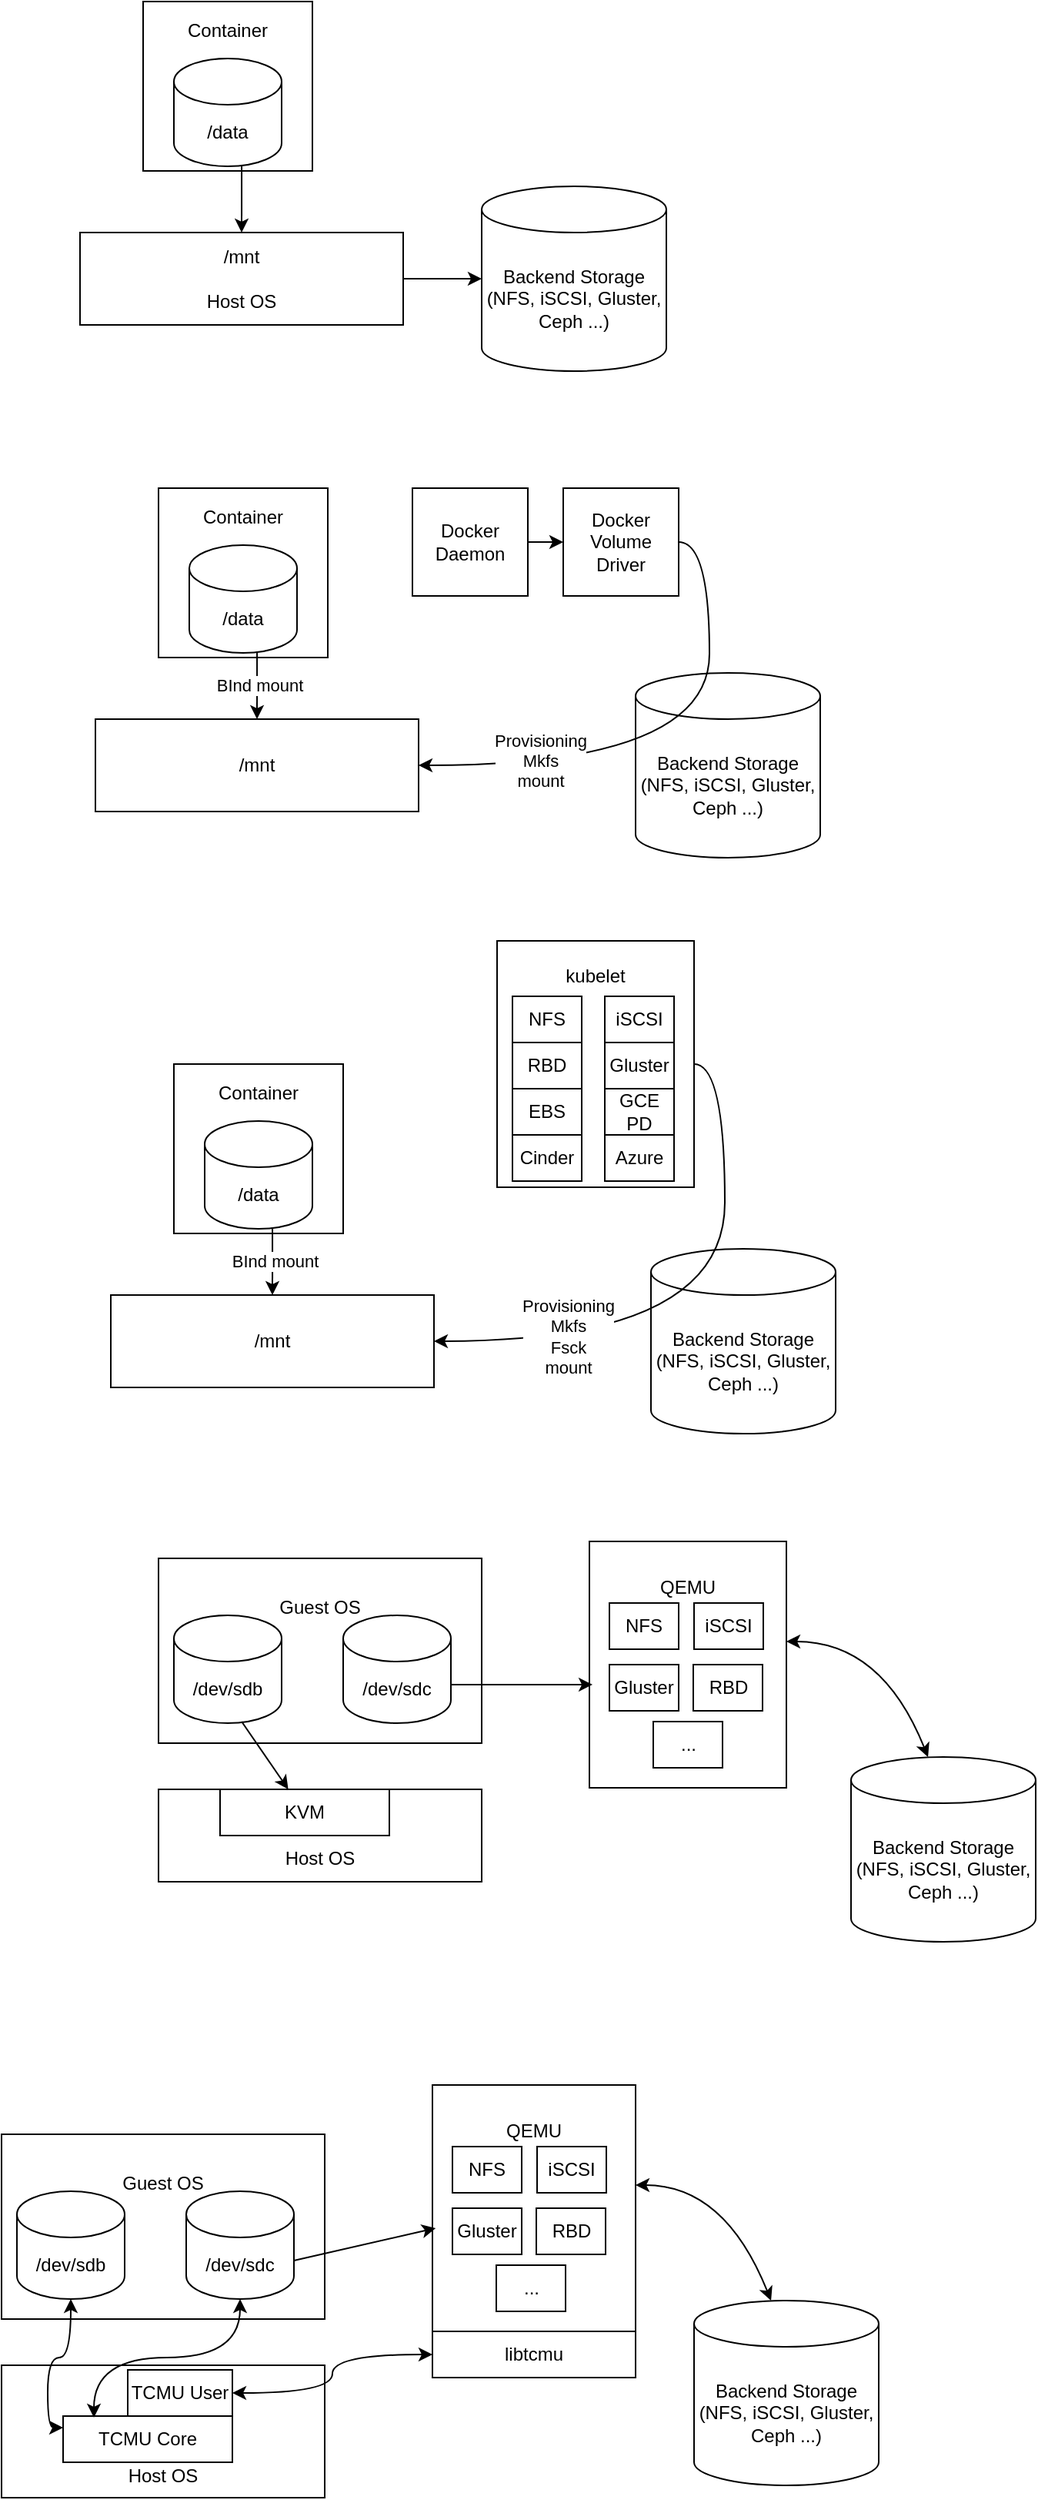 <mxfile version="16.4.3" type="github">
  <diagram id="qgHEqQOMFWDJMN6MNCsv" name="qemu-tcmu">
    <mxGraphModel dx="1675" dy="881" grid="1" gridSize="10" guides="1" tooltips="1" connect="1" arrows="1" fold="1" page="1" pageScale="1" pageWidth="850" pageHeight="1100" math="0" shadow="0">
      <root>
        <mxCell id="0" />
        <mxCell id="1" parent="0" />
        <mxCell id="_wl-bGsMftItGD1j7Wp_-56" value="Guest OS&lt;br&gt;&lt;br&gt;&lt;br&gt;&lt;br&gt;&lt;br&gt;" style="rounded=0;whiteSpace=wrap;html=1;" parent="1" vertex="1">
          <mxGeometry x="260" y="1091" width="210" height="120" as="geometry" />
        </mxCell>
        <mxCell id="_wl-bGsMftItGD1j7Wp_-1" value="Container&lt;br&gt;&lt;br&gt;&lt;br&gt;&lt;br&gt;&lt;br&gt;&lt;br&gt;" style="whiteSpace=wrap;html=1;aspect=fixed;" parent="1" vertex="1">
          <mxGeometry x="250" y="80" width="110" height="110" as="geometry" />
        </mxCell>
        <mxCell id="_wl-bGsMftItGD1j7Wp_-2" value="/data" style="shape=cylinder3;whiteSpace=wrap;html=1;boundedLbl=1;backgroundOutline=1;size=15;" parent="1" vertex="1">
          <mxGeometry x="270" y="117" width="70" height="70" as="geometry" />
        </mxCell>
        <mxCell id="_wl-bGsMftItGD1j7Wp_-4" value="/mnt&lt;br&gt;&lt;br&gt;Host OS" style="rounded=0;whiteSpace=wrap;html=1;" parent="1" vertex="1">
          <mxGeometry x="209" y="230" width="210" height="60" as="geometry" />
        </mxCell>
        <mxCell id="_wl-bGsMftItGD1j7Wp_-5" value="Backend Storage&lt;br&gt;(NFS, iSCSI, Gluster, Ceph ...)" style="shape=cylinder3;whiteSpace=wrap;html=1;boundedLbl=1;backgroundOutline=1;size=15;" parent="1" vertex="1">
          <mxGeometry x="470" y="200" width="120" height="120" as="geometry" />
        </mxCell>
        <mxCell id="_wl-bGsMftItGD1j7Wp_-6" value="" style="endArrow=classic;html=1;rounded=0;exitX=0.629;exitY=0.986;exitDx=0;exitDy=0;exitPerimeter=0;" parent="1" source="_wl-bGsMftItGD1j7Wp_-2" target="_wl-bGsMftItGD1j7Wp_-4" edge="1">
          <mxGeometry width="50" height="50" relative="1" as="geometry">
            <mxPoint x="400" y="350" as="sourcePoint" />
            <mxPoint x="450" y="300" as="targetPoint" />
          </mxGeometry>
        </mxCell>
        <mxCell id="_wl-bGsMftItGD1j7Wp_-7" value="" style="endArrow=classic;html=1;rounded=0;" parent="1" source="_wl-bGsMftItGD1j7Wp_-4" target="_wl-bGsMftItGD1j7Wp_-5" edge="1">
          <mxGeometry width="50" height="50" relative="1" as="geometry">
            <mxPoint x="400" y="350" as="sourcePoint" />
            <mxPoint x="450" y="300" as="targetPoint" />
          </mxGeometry>
        </mxCell>
        <mxCell id="_wl-bGsMftItGD1j7Wp_-8" value="Container&lt;br&gt;&lt;br&gt;&lt;br&gt;&lt;br&gt;&lt;br&gt;&lt;br&gt;" style="whiteSpace=wrap;html=1;aspect=fixed;" parent="1" vertex="1">
          <mxGeometry x="260" y="396" width="110" height="110" as="geometry" />
        </mxCell>
        <mxCell id="_wl-bGsMftItGD1j7Wp_-9" value="/data" style="shape=cylinder3;whiteSpace=wrap;html=1;boundedLbl=1;backgroundOutline=1;size=15;" parent="1" vertex="1">
          <mxGeometry x="280" y="433" width="70" height="70" as="geometry" />
        </mxCell>
        <mxCell id="_wl-bGsMftItGD1j7Wp_-10" value="/mnt" style="rounded=0;whiteSpace=wrap;html=1;" parent="1" vertex="1">
          <mxGeometry x="219" y="546" width="210" height="60" as="geometry" />
        </mxCell>
        <mxCell id="_wl-bGsMftItGD1j7Wp_-11" value="Backend Storage&lt;br&gt;(NFS, iSCSI, Gluster, Ceph ...)" style="shape=cylinder3;whiteSpace=wrap;html=1;boundedLbl=1;backgroundOutline=1;size=15;" parent="1" vertex="1">
          <mxGeometry x="570" y="516" width="120" height="120" as="geometry" />
        </mxCell>
        <mxCell id="_wl-bGsMftItGD1j7Wp_-12" value="&amp;nbsp;BInd mount" style="endArrow=classic;html=1;rounded=0;exitX=0.629;exitY=0.986;exitDx=0;exitDy=0;exitPerimeter=0;" parent="1" source="_wl-bGsMftItGD1j7Wp_-9" target="_wl-bGsMftItGD1j7Wp_-10" edge="1">
          <mxGeometry width="50" height="50" relative="1" as="geometry">
            <mxPoint x="410" y="666" as="sourcePoint" />
            <mxPoint x="460" y="616" as="targetPoint" />
          </mxGeometry>
        </mxCell>
        <mxCell id="_wl-bGsMftItGD1j7Wp_-14" value="Docker &lt;br&gt;Daemon" style="rounded=0;whiteSpace=wrap;html=1;" parent="1" vertex="1">
          <mxGeometry x="425" y="396" width="75" height="70" as="geometry" />
        </mxCell>
        <mxCell id="_wl-bGsMftItGD1j7Wp_-15" value="Docker &lt;br&gt;Volume Driver" style="rounded=0;whiteSpace=wrap;html=1;" parent="1" vertex="1">
          <mxGeometry x="523" y="396" width="75" height="70" as="geometry" />
        </mxCell>
        <mxCell id="_wl-bGsMftItGD1j7Wp_-16" value="" style="endArrow=classic;html=1;rounded=0;exitX=1;exitY=0.5;exitDx=0;exitDy=0;entryX=0;entryY=0.5;entryDx=0;entryDy=0;" parent="1" source="_wl-bGsMftItGD1j7Wp_-14" target="_wl-bGsMftItGD1j7Wp_-15" edge="1">
          <mxGeometry width="50" height="50" relative="1" as="geometry">
            <mxPoint x="400" y="470" as="sourcePoint" />
            <mxPoint x="450" y="420" as="targetPoint" />
          </mxGeometry>
        </mxCell>
        <mxCell id="_wl-bGsMftItGD1j7Wp_-19" value="Container&lt;br&gt;&lt;br&gt;&lt;br&gt;&lt;br&gt;&lt;br&gt;&lt;br&gt;" style="whiteSpace=wrap;html=1;aspect=fixed;" parent="1" vertex="1">
          <mxGeometry x="270" y="770" width="110" height="110" as="geometry" />
        </mxCell>
        <mxCell id="_wl-bGsMftItGD1j7Wp_-20" value="/data" style="shape=cylinder3;whiteSpace=wrap;html=1;boundedLbl=1;backgroundOutline=1;size=15;" parent="1" vertex="1">
          <mxGeometry x="290" y="807" width="70" height="70" as="geometry" />
        </mxCell>
        <mxCell id="_wl-bGsMftItGD1j7Wp_-21" value="/mnt" style="rounded=0;whiteSpace=wrap;html=1;" parent="1" vertex="1">
          <mxGeometry x="229" y="920" width="210" height="60" as="geometry" />
        </mxCell>
        <mxCell id="_wl-bGsMftItGD1j7Wp_-24" value="Backend Storage&lt;br&gt;(NFS, iSCSI, Gluster, Ceph ...)" style="shape=cylinder3;whiteSpace=wrap;html=1;boundedLbl=1;backgroundOutline=1;size=15;" parent="1" vertex="1">
          <mxGeometry x="580" y="890" width="120" height="120" as="geometry" />
        </mxCell>
        <mxCell id="_wl-bGsMftItGD1j7Wp_-25" value="&amp;nbsp;BInd mount" style="endArrow=classic;html=1;rounded=0;exitX=0.629;exitY=0.986;exitDx=0;exitDy=0;exitPerimeter=0;" parent="1" source="_wl-bGsMftItGD1j7Wp_-20" target="_wl-bGsMftItGD1j7Wp_-21" edge="1">
          <mxGeometry width="50" height="50" relative="1" as="geometry">
            <mxPoint x="420" y="1040" as="sourcePoint" />
            <mxPoint x="470" y="990" as="targetPoint" />
          </mxGeometry>
        </mxCell>
        <mxCell id="_wl-bGsMftItGD1j7Wp_-27" value="kubelet&lt;br&gt;&lt;br&gt;&lt;br&gt;&lt;br&gt;&lt;br&gt;&lt;br&gt;&lt;br&gt;&lt;br&gt;&lt;br&gt;" style="rounded=0;whiteSpace=wrap;html=1;" parent="1" vertex="1">
          <mxGeometry x="480" y="690" width="128" height="160" as="geometry" />
        </mxCell>
        <mxCell id="_wl-bGsMftItGD1j7Wp_-17" style="edgeStyle=orthogonalEdgeStyle;rounded=0;orthogonalLoop=1;jettySize=auto;html=1;exitX=1;exitY=0.5;exitDx=0;exitDy=0;entryX=1;entryY=0.5;entryDx=0;entryDy=0;curved=1;sketch=0;" parent="1" source="_wl-bGsMftItGD1j7Wp_-15" target="_wl-bGsMftItGD1j7Wp_-10" edge="1">
          <mxGeometry relative="1" as="geometry" />
        </mxCell>
        <mxCell id="_wl-bGsMftItGD1j7Wp_-18" value="Provisioning&lt;br&gt;Mkfs&lt;br&gt;mount" style="edgeLabel;html=1;align=center;verticalAlign=middle;resizable=0;points=[];" parent="_wl-bGsMftItGD1j7Wp_-17" vertex="1" connectable="0">
          <mxGeometry x="0.554" y="-3" relative="1" as="geometry">
            <mxPoint as="offset" />
          </mxGeometry>
        </mxCell>
        <mxCell id="_wl-bGsMftItGD1j7Wp_-22" style="edgeStyle=orthogonalEdgeStyle;rounded=0;orthogonalLoop=1;jettySize=auto;html=1;exitX=1;exitY=0.5;exitDx=0;exitDy=0;entryX=1;entryY=0.5;entryDx=0;entryDy=0;curved=1;" parent="1" source="_wl-bGsMftItGD1j7Wp_-27" target="_wl-bGsMftItGD1j7Wp_-21" edge="1">
          <mxGeometry relative="1" as="geometry" />
        </mxCell>
        <mxCell id="_wl-bGsMftItGD1j7Wp_-23" value="Provisioning&lt;br&gt;Mkfs&lt;br&gt;Fsck&lt;br&gt;mount" style="edgeLabel;html=1;align=center;verticalAlign=middle;resizable=0;points=[];" parent="_wl-bGsMftItGD1j7Wp_-22" vertex="1" connectable="0">
          <mxGeometry x="0.554" y="-3" relative="1" as="geometry">
            <mxPoint as="offset" />
          </mxGeometry>
        </mxCell>
        <mxCell id="_wl-bGsMftItGD1j7Wp_-41" value="" style="group" parent="1" vertex="1" connectable="0">
          <mxGeometry x="490" y="726" width="45" height="120" as="geometry" />
        </mxCell>
        <mxCell id="_wl-bGsMftItGD1j7Wp_-26" value="NFS" style="rounded=0;whiteSpace=wrap;html=1;" parent="_wl-bGsMftItGD1j7Wp_-41" vertex="1">
          <mxGeometry width="45" height="30" as="geometry" />
        </mxCell>
        <mxCell id="_wl-bGsMftItGD1j7Wp_-30" value="RBD" style="rounded=0;whiteSpace=wrap;html=1;" parent="_wl-bGsMftItGD1j7Wp_-41" vertex="1">
          <mxGeometry y="30" width="45" height="30" as="geometry" />
        </mxCell>
        <mxCell id="_wl-bGsMftItGD1j7Wp_-31" value="EBS" style="rounded=0;whiteSpace=wrap;html=1;" parent="_wl-bGsMftItGD1j7Wp_-41" vertex="1">
          <mxGeometry y="60" width="45" height="30" as="geometry" />
        </mxCell>
        <mxCell id="_wl-bGsMftItGD1j7Wp_-32" value="Cinder" style="rounded=0;whiteSpace=wrap;html=1;" parent="_wl-bGsMftItGD1j7Wp_-41" vertex="1">
          <mxGeometry y="90" width="45" height="30" as="geometry" />
        </mxCell>
        <mxCell id="_wl-bGsMftItGD1j7Wp_-42" value="" style="group" parent="1" vertex="1" connectable="0">
          <mxGeometry x="550" y="726" width="45" height="120" as="geometry" />
        </mxCell>
        <mxCell id="_wl-bGsMftItGD1j7Wp_-37" value="iSCSI" style="rounded=0;whiteSpace=wrap;html=1;" parent="_wl-bGsMftItGD1j7Wp_-42" vertex="1">
          <mxGeometry width="45" height="30" as="geometry" />
        </mxCell>
        <mxCell id="_wl-bGsMftItGD1j7Wp_-38" value="Gluster" style="rounded=0;whiteSpace=wrap;html=1;" parent="_wl-bGsMftItGD1j7Wp_-42" vertex="1">
          <mxGeometry y="30" width="45" height="30" as="geometry" />
        </mxCell>
        <mxCell id="_wl-bGsMftItGD1j7Wp_-39" value="GCE&lt;br&gt;PD" style="rounded=0;whiteSpace=wrap;html=1;" parent="_wl-bGsMftItGD1j7Wp_-42" vertex="1">
          <mxGeometry y="60" width="45" height="30" as="geometry" />
        </mxCell>
        <mxCell id="_wl-bGsMftItGD1j7Wp_-40" value="Azure" style="rounded=0;whiteSpace=wrap;html=1;" parent="_wl-bGsMftItGD1j7Wp_-42" vertex="1">
          <mxGeometry y="90" width="45" height="30" as="geometry" />
        </mxCell>
        <mxCell id="_wl-bGsMftItGD1j7Wp_-50" value="/dev/sdb" style="shape=cylinder3;whiteSpace=wrap;html=1;boundedLbl=1;backgroundOutline=1;size=15;" parent="1" vertex="1">
          <mxGeometry x="270" y="1128" width="70" height="70" as="geometry" />
        </mxCell>
        <mxCell id="_wl-bGsMftItGD1j7Wp_-51" value="&lt;br&gt;&lt;br&gt;Host OS" style="rounded=0;whiteSpace=wrap;html=1;" parent="1" vertex="1">
          <mxGeometry x="260" y="1241" width="210" height="60" as="geometry" />
        </mxCell>
        <mxCell id="_wl-bGsMftItGD1j7Wp_-52" value="Backend Storage&lt;br&gt;(NFS, iSCSI, Gluster, Ceph ...)" style="shape=cylinder3;whiteSpace=wrap;html=1;boundedLbl=1;backgroundOutline=1;size=15;" parent="1" vertex="1">
          <mxGeometry x="710" y="1220" width="120" height="120" as="geometry" />
        </mxCell>
        <mxCell id="_wl-bGsMftItGD1j7Wp_-53" value="" style="endArrow=classic;html=1;rounded=0;exitX=0.629;exitY=0.986;exitDx=0;exitDy=0;exitPerimeter=0;" parent="1" source="_wl-bGsMftItGD1j7Wp_-50" target="_wl-bGsMftItGD1j7Wp_-51" edge="1">
          <mxGeometry width="50" height="50" relative="1" as="geometry">
            <mxPoint x="451" y="1361" as="sourcePoint" />
            <mxPoint x="501" y="1311" as="targetPoint" />
          </mxGeometry>
        </mxCell>
        <mxCell id="_wl-bGsMftItGD1j7Wp_-55" value="KVM" style="rounded=0;whiteSpace=wrap;html=1;" parent="1" vertex="1">
          <mxGeometry x="300" y="1241" width="110" height="30" as="geometry" />
        </mxCell>
        <mxCell id="_wl-bGsMftItGD1j7Wp_-58" value="/dev/sdc" style="shape=cylinder3;whiteSpace=wrap;html=1;boundedLbl=1;backgroundOutline=1;size=15;" parent="1" vertex="1">
          <mxGeometry x="380" y="1128" width="70" height="70" as="geometry" />
        </mxCell>
        <mxCell id="_wl-bGsMftItGD1j7Wp_-59" value="QEMU&lt;br&gt;&lt;br&gt;&lt;br&gt;&lt;br&gt;&lt;br&gt;&lt;br&gt;&lt;br&gt;&lt;br&gt;" style="rounded=0;whiteSpace=wrap;html=1;" parent="1" vertex="1">
          <mxGeometry x="540" y="1080" width="128" height="160" as="geometry" />
        </mxCell>
        <mxCell id="_wl-bGsMftItGD1j7Wp_-70" value="NFS" style="rounded=0;whiteSpace=wrap;html=1;" parent="1" vertex="1">
          <mxGeometry x="553" y="1120" width="45" height="30" as="geometry" />
        </mxCell>
        <mxCell id="_wl-bGsMftItGD1j7Wp_-71" value="iSCSI" style="rounded=0;whiteSpace=wrap;html=1;" parent="1" vertex="1">
          <mxGeometry x="608" y="1120" width="45" height="30" as="geometry" />
        </mxCell>
        <mxCell id="_wl-bGsMftItGD1j7Wp_-72" value="Gluster" style="rounded=0;whiteSpace=wrap;html=1;" parent="1" vertex="1">
          <mxGeometry x="553" y="1160" width="45" height="30" as="geometry" />
        </mxCell>
        <mxCell id="_wl-bGsMftItGD1j7Wp_-73" value="RBD" style="rounded=0;whiteSpace=wrap;html=1;" parent="1" vertex="1">
          <mxGeometry x="607.5" y="1160" width="45" height="30" as="geometry" />
        </mxCell>
        <mxCell id="_wl-bGsMftItGD1j7Wp_-74" value="..." style="rounded=0;whiteSpace=wrap;html=1;" parent="1" vertex="1">
          <mxGeometry x="581.5" y="1197" width="45" height="30" as="geometry" />
        </mxCell>
        <mxCell id="_wl-bGsMftItGD1j7Wp_-76" value="" style="endArrow=classic;startArrow=classic;html=1;rounded=0;sketch=0;curved=1;entryX=0.417;entryY=0;entryDx=0;entryDy=0;entryPerimeter=0;exitX=1;exitY=0.406;exitDx=0;exitDy=0;exitPerimeter=0;" parent="1" source="_wl-bGsMftItGD1j7Wp_-59" target="_wl-bGsMftItGD1j7Wp_-52" edge="1">
          <mxGeometry width="50" height="50" relative="1" as="geometry">
            <mxPoint x="668" y="1140" as="sourcePoint" />
            <mxPoint x="718" y="1090" as="targetPoint" />
            <Array as="points">
              <mxPoint x="730" y="1145" />
            </Array>
          </mxGeometry>
        </mxCell>
        <mxCell id="_wl-bGsMftItGD1j7Wp_-78" value="" style="endArrow=classic;html=1;rounded=0;sketch=0;curved=1;exitX=1;exitY=0;exitDx=0;exitDy=45;exitPerimeter=0;entryX=0.016;entryY=0.581;entryDx=0;entryDy=0;entryPerimeter=0;" parent="1" source="_wl-bGsMftItGD1j7Wp_-58" target="_wl-bGsMftItGD1j7Wp_-59" edge="1">
          <mxGeometry width="50" height="50" relative="1" as="geometry">
            <mxPoint x="400" y="1070" as="sourcePoint" />
            <mxPoint x="530" y="1170" as="targetPoint" />
          </mxGeometry>
        </mxCell>
        <mxCell id="n_O_QG9S3r4YVSBhCI2A-1" value="Guest OS&lt;br&gt;&lt;br&gt;&lt;br&gt;&lt;br&gt;&lt;br&gt;" style="rounded=0;whiteSpace=wrap;html=1;" vertex="1" parent="1">
          <mxGeometry x="158" y="1465" width="210" height="120" as="geometry" />
        </mxCell>
        <mxCell id="n_O_QG9S3r4YVSBhCI2A-2" value="/dev/sdb" style="shape=cylinder3;whiteSpace=wrap;html=1;boundedLbl=1;backgroundOutline=1;size=15;" vertex="1" parent="1">
          <mxGeometry x="168" y="1502" width="70" height="70" as="geometry" />
        </mxCell>
        <mxCell id="n_O_QG9S3r4YVSBhCI2A-3" value="&lt;br&gt;&lt;br&gt;&lt;br&gt;&lt;br&gt;Host OS" style="rounded=0;whiteSpace=wrap;html=1;" vertex="1" parent="1">
          <mxGeometry x="158" y="1615" width="210" height="86" as="geometry" />
        </mxCell>
        <mxCell id="n_O_QG9S3r4YVSBhCI2A-4" value="Backend Storage&lt;br&gt;(NFS, iSCSI, Gluster, Ceph ...)" style="shape=cylinder3;whiteSpace=wrap;html=1;boundedLbl=1;backgroundOutline=1;size=15;" vertex="1" parent="1">
          <mxGeometry x="608" y="1573" width="120" height="120" as="geometry" />
        </mxCell>
        <mxCell id="n_O_QG9S3r4YVSBhCI2A-6" value="TCMU User" style="rounded=0;whiteSpace=wrap;html=1;" vertex="1" parent="1">
          <mxGeometry x="240" y="1618" width="68" height="30" as="geometry" />
        </mxCell>
        <mxCell id="n_O_QG9S3r4YVSBhCI2A-7" value="/dev/sdc" style="shape=cylinder3;whiteSpace=wrap;html=1;boundedLbl=1;backgroundOutline=1;size=15;" vertex="1" parent="1">
          <mxGeometry x="278" y="1502" width="70" height="70" as="geometry" />
        </mxCell>
        <mxCell id="n_O_QG9S3r4YVSBhCI2A-8" value="QEMU&lt;br&gt;&lt;br&gt;&lt;br&gt;&lt;br&gt;&lt;br&gt;&lt;br&gt;&lt;br&gt;&lt;br&gt;" style="rounded=0;whiteSpace=wrap;html=1;" vertex="1" parent="1">
          <mxGeometry x="438" y="1433" width="132" height="160" as="geometry" />
        </mxCell>
        <mxCell id="n_O_QG9S3r4YVSBhCI2A-9" value="NFS" style="rounded=0;whiteSpace=wrap;html=1;" vertex="1" parent="1">
          <mxGeometry x="451" y="1473" width="45" height="30" as="geometry" />
        </mxCell>
        <mxCell id="n_O_QG9S3r4YVSBhCI2A-10" value="iSCSI" style="rounded=0;whiteSpace=wrap;html=1;" vertex="1" parent="1">
          <mxGeometry x="506" y="1473" width="45" height="30" as="geometry" />
        </mxCell>
        <mxCell id="n_O_QG9S3r4YVSBhCI2A-11" value="Gluster" style="rounded=0;whiteSpace=wrap;html=1;" vertex="1" parent="1">
          <mxGeometry x="451" y="1513" width="45" height="30" as="geometry" />
        </mxCell>
        <mxCell id="n_O_QG9S3r4YVSBhCI2A-12" value="RBD" style="rounded=0;whiteSpace=wrap;html=1;" vertex="1" parent="1">
          <mxGeometry x="505.5" y="1513" width="45" height="30" as="geometry" />
        </mxCell>
        <mxCell id="n_O_QG9S3r4YVSBhCI2A-13" value="..." style="rounded=0;whiteSpace=wrap;html=1;" vertex="1" parent="1">
          <mxGeometry x="479.5" y="1550" width="45" height="30" as="geometry" />
        </mxCell>
        <mxCell id="n_O_QG9S3r4YVSBhCI2A-14" value="" style="endArrow=classic;startArrow=classic;html=1;rounded=0;sketch=0;curved=1;entryX=0.417;entryY=0;entryDx=0;entryDy=0;entryPerimeter=0;exitX=1;exitY=0.406;exitDx=0;exitDy=0;exitPerimeter=0;" edge="1" parent="1" source="n_O_QG9S3r4YVSBhCI2A-8" target="n_O_QG9S3r4YVSBhCI2A-4">
          <mxGeometry width="50" height="50" relative="1" as="geometry">
            <mxPoint x="566" y="1493" as="sourcePoint" />
            <mxPoint x="616" y="1443" as="targetPoint" />
            <Array as="points">
              <mxPoint x="628" y="1498" />
            </Array>
          </mxGeometry>
        </mxCell>
        <mxCell id="n_O_QG9S3r4YVSBhCI2A-15" value="" style="endArrow=classic;html=1;rounded=0;sketch=0;curved=1;exitX=1;exitY=0;exitDx=0;exitDy=45;exitPerimeter=0;entryX=0.016;entryY=0.581;entryDx=0;entryDy=0;entryPerimeter=0;" edge="1" parent="1" source="n_O_QG9S3r4YVSBhCI2A-7" target="n_O_QG9S3r4YVSBhCI2A-8">
          <mxGeometry width="50" height="50" relative="1" as="geometry">
            <mxPoint x="298" y="1423" as="sourcePoint" />
            <mxPoint x="428" y="1523" as="targetPoint" />
          </mxGeometry>
        </mxCell>
        <mxCell id="n_O_QG9S3r4YVSBhCI2A-16" value="TCMU Core" style="rounded=0;whiteSpace=wrap;html=1;" vertex="1" parent="1">
          <mxGeometry x="198" y="1648" width="110" height="30" as="geometry" />
        </mxCell>
        <mxCell id="n_O_QG9S3r4YVSBhCI2A-17" value="" style="endArrow=classic;startArrow=classic;html=1;rounded=0;exitX=0.5;exitY=1;exitDx=0;exitDy=0;exitPerimeter=0;entryX=0;entryY=0.25;entryDx=0;entryDy=0;edgeStyle=orthogonalEdgeStyle;curved=1;" edge="1" parent="1" source="n_O_QG9S3r4YVSBhCI2A-2" target="n_O_QG9S3r4YVSBhCI2A-16">
          <mxGeometry width="50" height="50" relative="1" as="geometry">
            <mxPoint x="400" y="1431" as="sourcePoint" />
            <mxPoint x="450" y="1381" as="targetPoint" />
          </mxGeometry>
        </mxCell>
        <mxCell id="n_O_QG9S3r4YVSBhCI2A-18" value="" style="endArrow=classic;startArrow=classic;html=1;rounded=0;entryX=0.182;entryY=0.033;entryDx=0;entryDy=0;entryPerimeter=0;edgeStyle=orthogonalEdgeStyle;curved=1;" edge="1" parent="1" source="n_O_QG9S3r4YVSBhCI2A-7" target="n_O_QG9S3r4YVSBhCI2A-16">
          <mxGeometry width="50" height="50" relative="1" as="geometry">
            <mxPoint x="400" y="1431" as="sourcePoint" />
            <mxPoint x="450" y="1381" as="targetPoint" />
          </mxGeometry>
        </mxCell>
        <mxCell id="n_O_QG9S3r4YVSBhCI2A-19" value="libtcmu" style="rounded=0;whiteSpace=wrap;html=1;" vertex="1" parent="1">
          <mxGeometry x="438" y="1593" width="132" height="30" as="geometry" />
        </mxCell>
        <mxCell id="n_O_QG9S3r4YVSBhCI2A-20" value="" style="endArrow=classic;startArrow=classic;html=1;rounded=0;curved=1;entryX=0;entryY=0.5;entryDx=0;entryDy=0;edgeStyle=orthogonalEdgeStyle;exitX=1;exitY=0.5;exitDx=0;exitDy=0;" edge="1" parent="1" source="n_O_QG9S3r4YVSBhCI2A-6" target="n_O_QG9S3r4YVSBhCI2A-19">
          <mxGeometry width="50" height="50" relative="1" as="geometry">
            <mxPoint x="308" y="1614" as="sourcePoint" />
            <mxPoint x="358" y="1564" as="targetPoint" />
          </mxGeometry>
        </mxCell>
      </root>
    </mxGraphModel>
  </diagram>
</mxfile>
